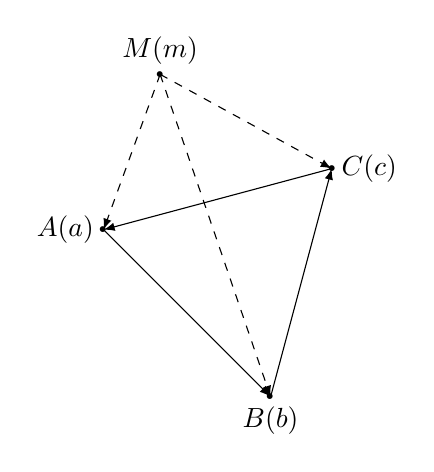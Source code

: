 \begin{tikzpicture}[scale=3]
  \path
    (0:0) coordinate (A) node[scale=2]{.} node[left]{$A(a)$}
    (-45:1) coordinate (B) node[scale=2]{.} node[below]{$B(b)$}
    (15:1) coordinate (C) node[scale=2]{.} node[right]{$C(c)$}
    (70:.7) coordinate (M) node[scale=2]{.} node[above]{$M(m)$};
  \draw[-latex] (A) -- (B);
  \draw[-latex] (B) -- (C);
  \draw[-latex] (C) -- (A);
  \draw[-latex,dashed] (M)--(A);
  \draw[-latex,dashed] (M)--(B);
  \draw[-latex,dashed] (M)--(C);
\end{tikzpicture}
